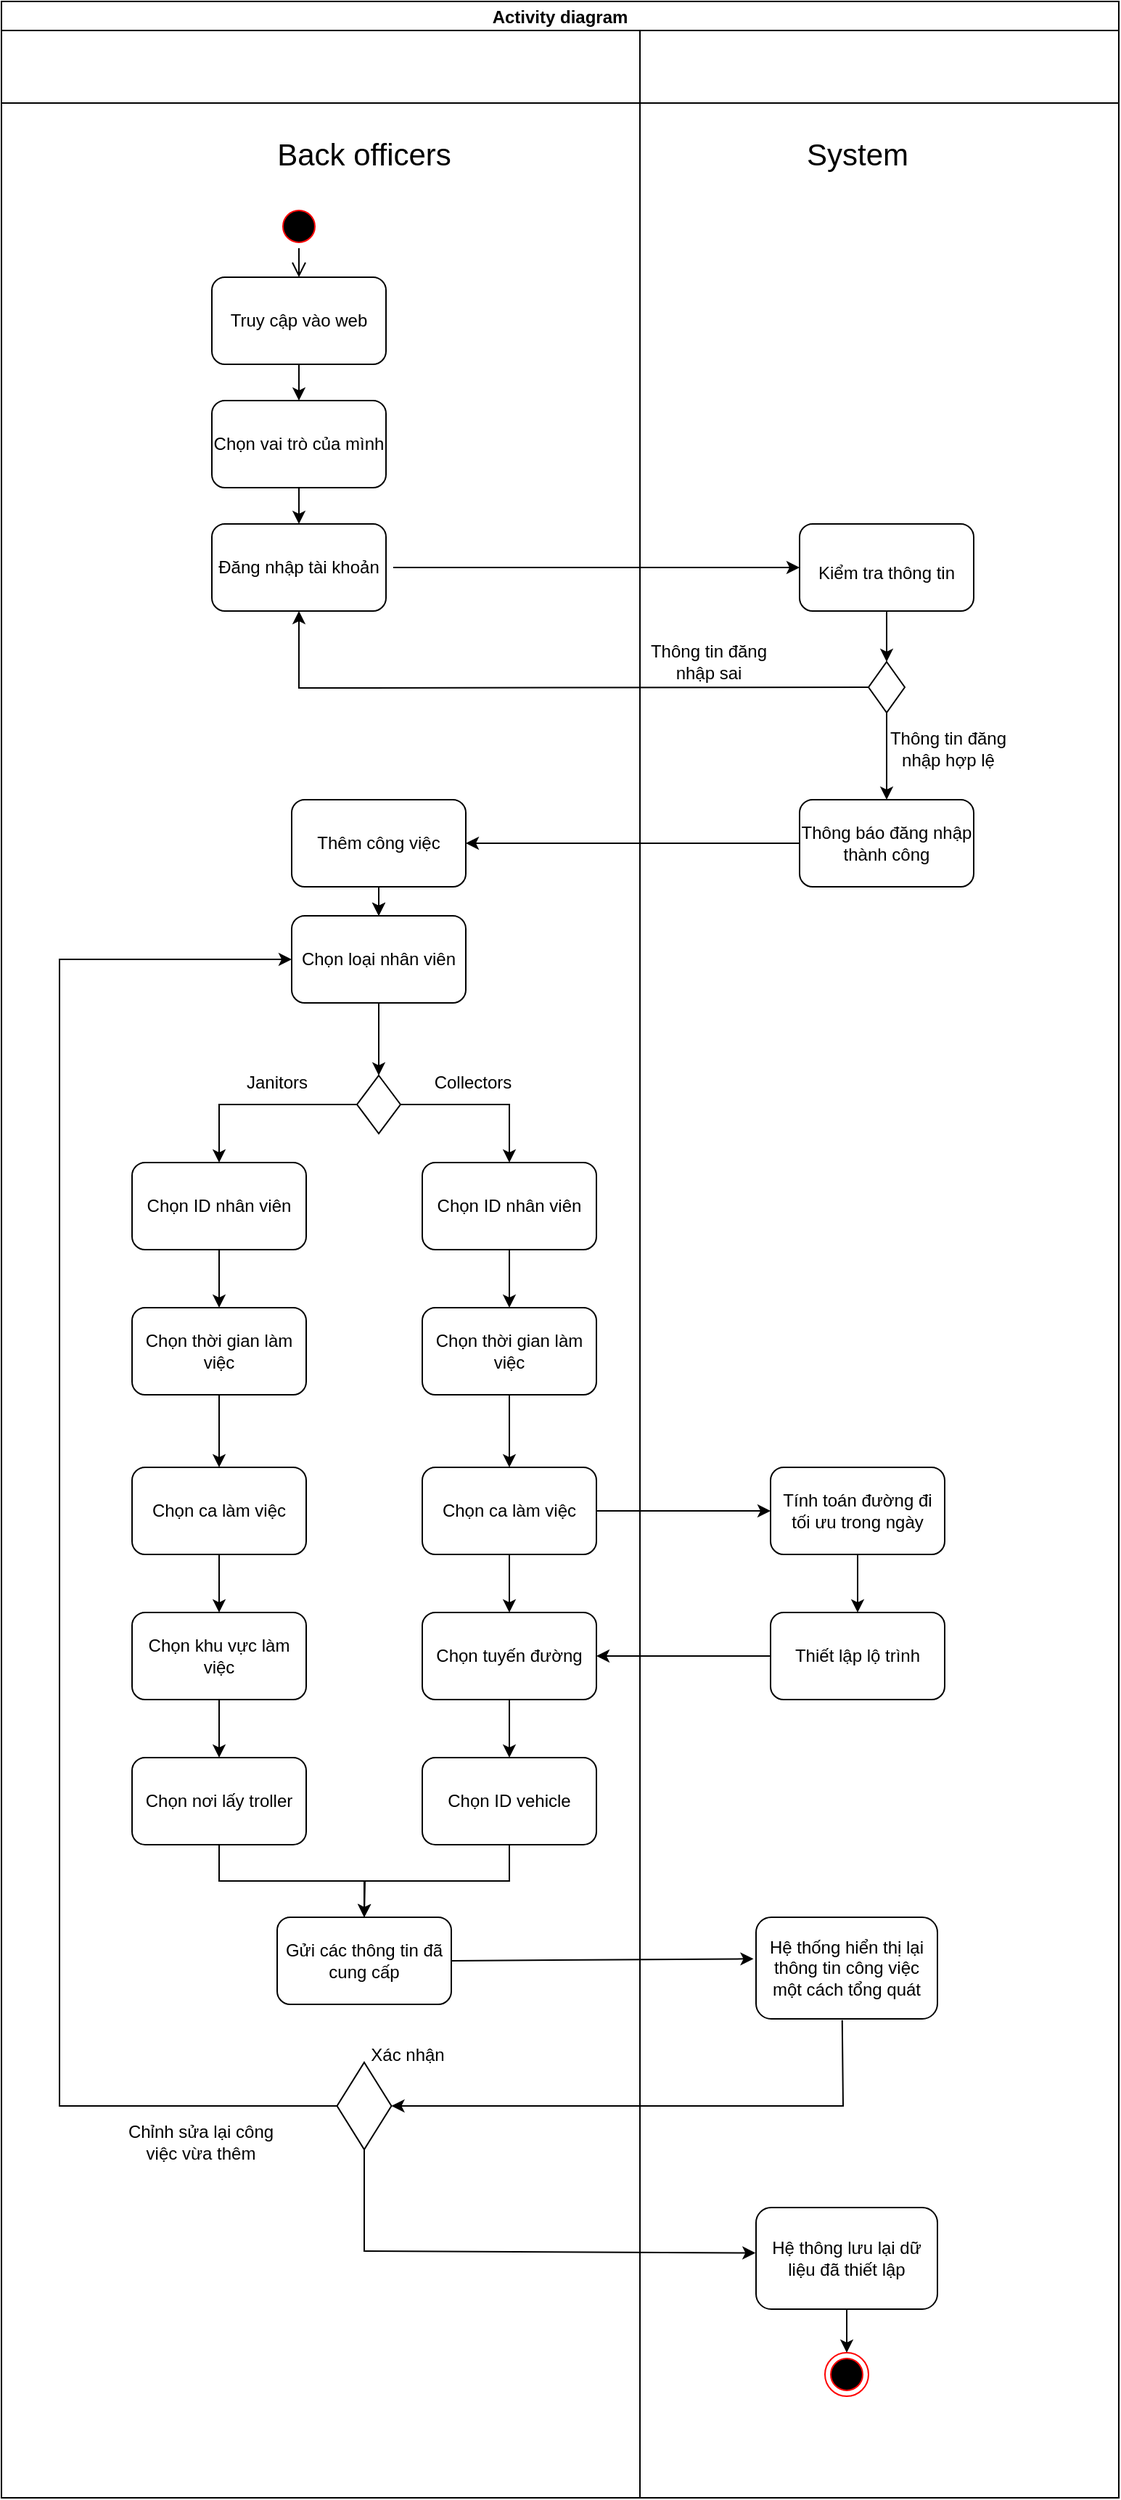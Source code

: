 <mxfile version="21.1.5" type="github">
  <diagram name="Page-1" id="dahouQQ6QH--AWN1vkD8">
    <mxGraphModel dx="1050" dy="1641" grid="1" gridSize="10" guides="1" tooltips="1" connect="1" arrows="1" fold="1" page="1" pageScale="1" pageWidth="850" pageHeight="1100" math="0" shadow="0">
      <root>
        <mxCell id="0" />
        <mxCell id="1" parent="0" />
        <mxCell id="75fJrhYYslqEa0chBy9t-1" value="Activity diagram" style="shape=table;startSize=20;container=1;collapsible=1;childLayout=tableLayout;fixedRows=1;rowLines=0;fontStyle=1;align=center;resizeLast=1;movable=0;resizable=0;rotatable=0;deletable=0;editable=0;locked=1;connectable=0;" parent="1" vertex="1">
          <mxGeometry x="150" y="-430" width="770" height="1720" as="geometry" />
        </mxCell>
        <mxCell id="75fJrhYYslqEa0chBy9t-2" value="" style="shape=tableRow;horizontal=0;startSize=0;swimlaneHead=0;swimlaneBody=0;fillColor=none;collapsible=0;dropTarget=0;points=[[0,0.5],[1,0.5]];portConstraint=eastwest;top=0;left=0;right=0;bottom=0;" parent="75fJrhYYslqEa0chBy9t-1" vertex="1">
          <mxGeometry y="20" width="770" height="30" as="geometry" />
        </mxCell>
        <mxCell id="75fJrhYYslqEa0chBy9t-3" value="" style="shape=partialRectangle;connectable=0;fillColor=none;top=0;left=0;bottom=0;right=0;fontStyle=1;overflow=hidden;" parent="75fJrhYYslqEa0chBy9t-2" vertex="1">
          <mxGeometry width="440" height="30" as="geometry">
            <mxRectangle width="440" height="30" as="alternateBounds" />
          </mxGeometry>
        </mxCell>
        <mxCell id="75fJrhYYslqEa0chBy9t-4" value="" style="shape=partialRectangle;connectable=0;fillColor=none;top=0;left=0;bottom=0;right=0;align=left;spacingLeft=6;fontStyle=5;overflow=hidden;" parent="75fJrhYYslqEa0chBy9t-2" vertex="1">
          <mxGeometry x="440" width="330" height="30" as="geometry">
            <mxRectangle width="330" height="30" as="alternateBounds" />
          </mxGeometry>
        </mxCell>
        <mxCell id="75fJrhYYslqEa0chBy9t-5" value="" style="shape=tableRow;horizontal=0;startSize=0;swimlaneHead=0;swimlaneBody=0;fillColor=none;collapsible=0;dropTarget=0;points=[[0,0.5],[1,0.5]];portConstraint=eastwest;top=0;left=0;right=0;bottom=1;" parent="75fJrhYYslqEa0chBy9t-1" vertex="1">
          <mxGeometry y="50" width="770" height="20" as="geometry" />
        </mxCell>
        <mxCell id="75fJrhYYslqEa0chBy9t-6" value="" style="shape=partialRectangle;connectable=0;fillColor=none;top=0;left=0;bottom=0;right=0;fontStyle=1;overflow=hidden;" parent="75fJrhYYslqEa0chBy9t-5" vertex="1">
          <mxGeometry width="440" height="20" as="geometry">
            <mxRectangle width="440" height="20" as="alternateBounds" />
          </mxGeometry>
        </mxCell>
        <mxCell id="75fJrhYYslqEa0chBy9t-7" value="" style="shape=partialRectangle;connectable=0;fillColor=none;top=0;left=0;bottom=0;right=0;align=left;spacingLeft=6;fontStyle=5;overflow=hidden;" parent="75fJrhYYslqEa0chBy9t-5" vertex="1">
          <mxGeometry x="440" width="330" height="20" as="geometry">
            <mxRectangle width="330" height="20" as="alternateBounds" />
          </mxGeometry>
        </mxCell>
        <mxCell id="75fJrhYYslqEa0chBy9t-8" value="" style="shape=tableRow;horizontal=0;startSize=0;swimlaneHead=0;swimlaneBody=0;fillColor=none;collapsible=0;dropTarget=0;points=[[0,0.5],[1,0.5]];portConstraint=eastwest;top=0;left=0;right=0;bottom=0;" parent="75fJrhYYslqEa0chBy9t-1" vertex="1">
          <mxGeometry y="70" width="770" height="1650" as="geometry" />
        </mxCell>
        <mxCell id="75fJrhYYslqEa0chBy9t-9" value="" style="shape=partialRectangle;connectable=0;fillColor=none;top=0;left=0;bottom=0;right=0;editable=0;overflow=hidden;movable=0;resizable=0;rotatable=0;deletable=0;locked=1;" parent="75fJrhYYslqEa0chBy9t-8" vertex="1">
          <mxGeometry width="440" height="1650" as="geometry">
            <mxRectangle width="440" height="1650" as="alternateBounds" />
          </mxGeometry>
        </mxCell>
        <mxCell id="75fJrhYYslqEa0chBy9t-10" value="" style="shape=partialRectangle;connectable=0;fillColor=none;top=0;left=0;bottom=0;right=0;align=left;spacingLeft=6;overflow=hidden;movable=0;resizable=0;rotatable=0;deletable=0;editable=0;locked=1;" parent="75fJrhYYslqEa0chBy9t-8" vertex="1">
          <mxGeometry x="440" width="330" height="1650" as="geometry">
            <mxRectangle width="330" height="1650" as="alternateBounds" />
          </mxGeometry>
        </mxCell>
        <mxCell id="75fJrhYYslqEa0chBy9t-11" value="Đăng nhập tài khoản" style="rounded=1;whiteSpace=wrap;html=1;fillColor=#FFFFFF;" parent="1" vertex="1">
          <mxGeometry x="295" y="-70" width="120" height="60" as="geometry" />
        </mxCell>
        <mxCell id="75fJrhYYslqEa0chBy9t-12" value="" style="ellipse;html=1;shape=endState;fillColor=#000000;strokeColor=#ff0000;" parent="1" vertex="1">
          <mxGeometry x="717.5" y="1190" width="30" height="30" as="geometry" />
        </mxCell>
        <mxCell id="75fJrhYYslqEa0chBy9t-13" value="" style="rhombus;whiteSpace=wrap;html=1;" parent="1" vertex="1">
          <mxGeometry x="747.5" y="25" width="25" height="35" as="geometry" />
        </mxCell>
        <mxCell id="75fJrhYYslqEa0chBy9t-14" value="&lt;font style=&quot;font-size: 12px;&quot;&gt;Kiểm tra thông tin&lt;/font&gt;" style="rounded=1;whiteSpace=wrap;html=1;fontSize=21;fillColor=#FFFFFF;" parent="1" vertex="1">
          <mxGeometry x="700" y="-70" width="120" height="60" as="geometry" />
        </mxCell>
        <mxCell id="75fJrhYYslqEa0chBy9t-15" value="&lt;font style=&quot;font-size: 21px;&quot;&gt;&lt;font style=&quot;font-size: 21px;&quot;&gt;Back officers&lt;/font&gt;&lt;/font&gt;" style="text;html=1;strokeColor=none;fillColor=none;align=center;verticalAlign=middle;whiteSpace=wrap;rounded=0;fontSize=21;" parent="1" vertex="1">
          <mxGeometry x="295" y="-340" width="210" height="30" as="geometry" />
        </mxCell>
        <mxCell id="75fJrhYYslqEa0chBy9t-16" value="" style="ellipse;html=1;shape=startState;fillColor=#000000;strokeColor=#ff0000;fontSize=21;" parent="1" vertex="1">
          <mxGeometry x="340" y="-290" width="30" height="30" as="geometry" />
        </mxCell>
        <mxCell id="75fJrhYYslqEa0chBy9t-17" value="" style="edgeStyle=orthogonalEdgeStyle;html=1;verticalAlign=bottom;endArrow=open;endSize=8;strokeColor=#000000;rounded=0;fontSize=21;entryX=0.5;entryY=0;entryDx=0;entryDy=0;exitX=0.5;exitY=1;exitDx=0;exitDy=0;" parent="1" source="75fJrhYYslqEa0chBy9t-16" target="75fJrhYYslqEa0chBy9t-19" edge="1">
          <mxGeometry relative="1" as="geometry">
            <mxPoint x="355" y="-150" as="targetPoint" />
            <Array as="points" />
          </mxGeometry>
        </mxCell>
        <mxCell id="75fJrhYYslqEa0chBy9t-18" value="" style="endArrow=classic;html=1;rounded=0;entryX=0;entryY=0.5;entryDx=0;entryDy=0;" parent="1" target="75fJrhYYslqEa0chBy9t-14" edge="1">
          <mxGeometry width="50" height="50" relative="1" as="geometry">
            <mxPoint x="420" y="-40" as="sourcePoint" />
            <mxPoint x="470" y="-100" as="targetPoint" />
          </mxGeometry>
        </mxCell>
        <mxCell id="75fJrhYYslqEa0chBy9t-19" value="Truy cập vào web" style="rounded=1;whiteSpace=wrap;html=1;fillColor=#FFFFFF;" parent="1" vertex="1">
          <mxGeometry x="295" y="-240" width="120" height="60" as="geometry" />
        </mxCell>
        <mxCell id="75fJrhYYslqEa0chBy9t-20" value="System" style="text;html=1;strokeColor=none;fillColor=none;align=center;verticalAlign=middle;whiteSpace=wrap;rounded=0;fontSize=21;" parent="1" vertex="1">
          <mxGeometry x="620" y="-380" width="240" height="110" as="geometry" />
        </mxCell>
        <mxCell id="75fJrhYYslqEa0chBy9t-21" value="Thông báo đăng nhập thành công" style="rounded=1;whiteSpace=wrap;html=1;fontSize=12;fillColor=#FFFFFF;" parent="1" vertex="1">
          <mxGeometry x="700" y="120" width="120" height="60" as="geometry" />
        </mxCell>
        <mxCell id="75fJrhYYslqEa0chBy9t-22" value="Thêm công việc" style="rounded=1;whiteSpace=wrap;html=1;fontSize=12;fillColor=#FFFFFF;" parent="1" vertex="1">
          <mxGeometry x="350" y="120" width="120" height="60" as="geometry" />
        </mxCell>
        <mxCell id="75fJrhYYslqEa0chBy9t-23" style="edgeStyle=orthogonalEdgeStyle;rounded=0;orthogonalLoop=1;jettySize=auto;html=1;exitX=0.5;exitY=1;exitDx=0;exitDy=0;entryX=0.5;entryY=0;entryDx=0;entryDy=0;" parent="1" source="75fJrhYYslqEa0chBy9t-24" target="75fJrhYYslqEa0chBy9t-61" edge="1">
          <mxGeometry relative="1" as="geometry" />
        </mxCell>
        <mxCell id="75fJrhYYslqEa0chBy9t-24" value="Chọn ID nhân viên&lt;br&gt;" style="rounded=1;whiteSpace=wrap;html=1;fontSize=12;fillColor=#FFFFFF;" parent="1" vertex="1">
          <mxGeometry x="240" y="370" width="120" height="60" as="geometry" />
        </mxCell>
        <mxCell id="75fJrhYYslqEa0chBy9t-25" value="Chọn vai trò của mình" style="rounded=1;whiteSpace=wrap;html=1;fontSize=12;fillColor=#FFFFFF;" parent="1" vertex="1">
          <mxGeometry x="295" y="-155" width="120" height="60" as="geometry" />
        </mxCell>
        <mxCell id="75fJrhYYslqEa0chBy9t-26" style="edgeStyle=orthogonalEdgeStyle;rounded=0;orthogonalLoop=1;jettySize=auto;html=1;exitX=0.5;exitY=1;exitDx=0;exitDy=0;entryX=0.5;entryY=0;entryDx=0;entryDy=0;" parent="1" source="75fJrhYYslqEa0chBy9t-27" target="75fJrhYYslqEa0chBy9t-69" edge="1">
          <mxGeometry relative="1" as="geometry" />
        </mxCell>
        <mxCell id="75fJrhYYslqEa0chBy9t-27" value="Chọn ID nhân viên" style="rounded=1;whiteSpace=wrap;html=1;fontSize=12;fillColor=#FFFFFF;" parent="1" vertex="1">
          <mxGeometry x="440" y="370" width="120" height="60" as="geometry" />
        </mxCell>
        <mxCell id="75fJrhYYslqEa0chBy9t-28" style="edgeStyle=orthogonalEdgeStyle;rounded=0;orthogonalLoop=1;jettySize=auto;html=1;exitX=0;exitY=0.5;exitDx=0;exitDy=0;entryX=1;entryY=0.5;entryDx=0;entryDy=0;" parent="1" source="75fJrhYYslqEa0chBy9t-29" target="75fJrhYYslqEa0chBy9t-65" edge="1">
          <mxGeometry relative="1" as="geometry" />
        </mxCell>
        <mxCell id="75fJrhYYslqEa0chBy9t-29" value="Thiết lập lộ trình" style="rounded=1;whiteSpace=wrap;html=1;" parent="1" vertex="1">
          <mxGeometry x="680" y="680" width="120" height="60" as="geometry" />
        </mxCell>
        <mxCell id="75fJrhYYslqEa0chBy9t-30" value="Tính toán đường đi tối ưu trong ngày" style="rounded=1;whiteSpace=wrap;html=1;fontSize=12;fillColor=#FFFFFF;" parent="1" vertex="1">
          <mxGeometry x="680" y="580" width="120" height="60" as="geometry" />
        </mxCell>
        <mxCell id="75fJrhYYslqEa0chBy9t-31" value="" style="endArrow=classic;html=1;rounded=0;exitX=0.5;exitY=1;exitDx=0;exitDy=0;entryX=0.5;entryY=0;entryDx=0;entryDy=0;" parent="1" source="75fJrhYYslqEa0chBy9t-13" target="75fJrhYYslqEa0chBy9t-21" edge="1">
          <mxGeometry width="50" height="50" relative="1" as="geometry">
            <mxPoint x="660" y="130" as="sourcePoint" />
            <mxPoint x="710" y="80" as="targetPoint" />
          </mxGeometry>
        </mxCell>
        <mxCell id="75fJrhYYslqEa0chBy9t-32" value="" style="endArrow=classic;html=1;rounded=0;exitX=0.5;exitY=1;exitDx=0;exitDy=0;entryX=0.5;entryY=0;entryDx=0;entryDy=0;" parent="1" source="75fJrhYYslqEa0chBy9t-14" target="75fJrhYYslqEa0chBy9t-13" edge="1">
          <mxGeometry width="50" height="50" relative="1" as="geometry">
            <mxPoint x="810" y="90" as="sourcePoint" />
            <mxPoint x="860" y="40" as="targetPoint" />
          </mxGeometry>
        </mxCell>
        <mxCell id="75fJrhYYslqEa0chBy9t-33" value="" style="endArrow=classic;html=1;rounded=0;exitX=0;exitY=0.5;exitDx=0;exitDy=0;entryX=0.5;entryY=1;entryDx=0;entryDy=0;" parent="1" source="75fJrhYYslqEa0chBy9t-13" target="75fJrhYYslqEa0chBy9t-11" edge="1">
          <mxGeometry width="50" height="50" relative="1" as="geometry">
            <mxPoint x="460" y="60" as="sourcePoint" />
            <mxPoint x="510" y="10" as="targetPoint" />
            <Array as="points">
              <mxPoint x="355" y="43" />
            </Array>
          </mxGeometry>
        </mxCell>
        <mxCell id="75fJrhYYslqEa0chBy9t-34" value="Thông tin đăng nhập sai" style="text;html=1;strokeColor=none;fillColor=none;align=center;verticalAlign=middle;whiteSpace=wrap;rounded=0;" parent="1" vertex="1">
          <mxGeometry x="590" y="10" width="95" height="30" as="geometry" />
        </mxCell>
        <mxCell id="75fJrhYYslqEa0chBy9t-35" value="" style="endArrow=classic;html=1;rounded=0;fontSize=12;exitX=0.5;exitY=1;exitDx=0;exitDy=0;entryX=0.5;entryY=0;entryDx=0;entryDy=0;" parent="1" source="75fJrhYYslqEa0chBy9t-19" target="75fJrhYYslqEa0chBy9t-25" edge="1">
          <mxGeometry width="50" height="50" relative="1" as="geometry">
            <mxPoint x="520" y="-40" as="sourcePoint" />
            <mxPoint x="570" y="-90" as="targetPoint" />
          </mxGeometry>
        </mxCell>
        <mxCell id="75fJrhYYslqEa0chBy9t-36" value="" style="endArrow=classic;html=1;rounded=0;strokeColor=#000000;fontSize=21;fontColor=#000000;exitX=0.5;exitY=1;exitDx=0;exitDy=0;entryX=0.5;entryY=0;entryDx=0;entryDy=0;" parent="1" source="75fJrhYYslqEa0chBy9t-25" target="75fJrhYYslqEa0chBy9t-11" edge="1">
          <mxGeometry width="50" height="50" relative="1" as="geometry">
            <mxPoint x="430" y="-90" as="sourcePoint" />
            <mxPoint x="480" y="-140" as="targetPoint" />
          </mxGeometry>
        </mxCell>
        <mxCell id="75fJrhYYslqEa0chBy9t-37" value="Thông tin đăng nhập hợp lệ" style="text;html=1;strokeColor=none;fillColor=none;align=center;verticalAlign=middle;whiteSpace=wrap;rounded=0;" parent="1" vertex="1">
          <mxGeometry x="755" y="70" width="95" height="30" as="geometry" />
        </mxCell>
        <mxCell id="75fJrhYYslqEa0chBy9t-38" value="" style="endArrow=classic;html=1;rounded=0;fontSize=12;entryX=1;entryY=0.5;entryDx=0;entryDy=0;exitX=0;exitY=0.5;exitDx=0;exitDy=0;" parent="1" source="75fJrhYYslqEa0chBy9t-21" target="75fJrhYYslqEa0chBy9t-22" edge="1">
          <mxGeometry width="50" height="50" relative="1" as="geometry">
            <mxPoint x="520" y="360" as="sourcePoint" />
            <mxPoint x="570" y="310" as="targetPoint" />
          </mxGeometry>
        </mxCell>
        <mxCell id="75fJrhYYslqEa0chBy9t-39" value="" style="endArrow=classic;html=1;rounded=0;fontSize=12;exitX=0.5;exitY=1;exitDx=0;exitDy=0;entryX=0.5;entryY=0;entryDx=0;entryDy=0;" parent="1" source="75fJrhYYslqEa0chBy9t-22" target="75fJrhYYslqEa0chBy9t-40" edge="1">
          <mxGeometry width="50" height="50" relative="1" as="geometry">
            <mxPoint x="520" y="360" as="sourcePoint" />
            <mxPoint x="400.177" y="230.177" as="targetPoint" />
          </mxGeometry>
        </mxCell>
        <mxCell id="75fJrhYYslqEa0chBy9t-40" value="Chọn loại nhân viên" style="rounded=1;whiteSpace=wrap;html=1;fontSize=12;fillColor=#FFFFFF;" parent="1" vertex="1">
          <mxGeometry x="350" y="200" width="120" height="60" as="geometry" />
        </mxCell>
        <mxCell id="75fJrhYYslqEa0chBy9t-41" value="" style="rhombus;whiteSpace=wrap;html=1;fontSize=12;fillColor=#FFFFFF;" parent="1" vertex="1">
          <mxGeometry x="395" y="310" width="30" height="40" as="geometry" />
        </mxCell>
        <mxCell id="75fJrhYYslqEa0chBy9t-42" value="" style="endArrow=classic;html=1;rounded=0;fontSize=12;entryX=0.5;entryY=0;entryDx=0;entryDy=0;exitX=0;exitY=0.5;exitDx=0;exitDy=0;" parent="1" source="75fJrhYYslqEa0chBy9t-41" target="75fJrhYYslqEa0chBy9t-24" edge="1">
          <mxGeometry width="50" height="50" relative="1" as="geometry">
            <mxPoint x="530" y="440" as="sourcePoint" />
            <mxPoint x="580" y="390" as="targetPoint" />
            <Array as="points">
              <mxPoint x="300" y="330" />
            </Array>
          </mxGeometry>
        </mxCell>
        <mxCell id="75fJrhYYslqEa0chBy9t-43" value="" style="endArrow=classic;html=1;rounded=0;fontSize=12;exitX=1;exitY=0.5;exitDx=0;exitDy=0;entryX=0.5;entryY=0;entryDx=0;entryDy=0;" parent="1" source="75fJrhYYslqEa0chBy9t-41" target="75fJrhYYslqEa0chBy9t-27" edge="1">
          <mxGeometry width="50" height="50" relative="1" as="geometry">
            <mxPoint x="530" y="440" as="sourcePoint" />
            <mxPoint x="580" y="390" as="targetPoint" />
            <Array as="points">
              <mxPoint x="500" y="330" />
            </Array>
          </mxGeometry>
        </mxCell>
        <mxCell id="75fJrhYYslqEa0chBy9t-44" value="Janitors" style="text;html=1;strokeColor=none;fillColor=none;align=center;verticalAlign=middle;whiteSpace=wrap;rounded=0;fontSize=12;" parent="1" vertex="1">
          <mxGeometry x="310" y="300" width="60" height="30" as="geometry" />
        </mxCell>
        <mxCell id="75fJrhYYslqEa0chBy9t-45" value="Collectors" style="text;html=1;strokeColor=none;fillColor=none;align=center;verticalAlign=middle;whiteSpace=wrap;rounded=0;fontSize=12;" parent="1" vertex="1">
          <mxGeometry x="445" y="300" width="60" height="30" as="geometry" />
        </mxCell>
        <mxCell id="75fJrhYYslqEa0chBy9t-46" value="" style="endArrow=classic;html=1;rounded=0;fontSize=12;exitX=0.5;exitY=1;exitDx=0;exitDy=0;entryX=0.5;entryY=0;entryDx=0;entryDy=0;" parent="1" source="75fJrhYYslqEa0chBy9t-40" target="75fJrhYYslqEa0chBy9t-41" edge="1">
          <mxGeometry width="50" height="50" relative="1" as="geometry">
            <mxPoint x="590" y="470" as="sourcePoint" />
            <mxPoint x="640" y="420" as="targetPoint" />
          </mxGeometry>
        </mxCell>
        <mxCell id="75fJrhYYslqEa0chBy9t-47" value="" style="endArrow=classic;html=1;rounded=0;fontSize=12;exitX=0.5;exitY=1;exitDx=0;exitDy=0;entryX=0.5;entryY=0;entryDx=0;entryDy=0;" parent="1" source="75fJrhYYslqEa0chBy9t-30" target="75fJrhYYslqEa0chBy9t-29" edge="1">
          <mxGeometry width="50" height="50" relative="1" as="geometry">
            <mxPoint x="570" y="510" as="sourcePoint" />
            <mxPoint x="620" y="460" as="targetPoint" />
          </mxGeometry>
        </mxCell>
        <mxCell id="75fJrhYYslqEa0chBy9t-48" value="Gửi các thông tin đã cung cấp" style="rounded=1;whiteSpace=wrap;html=1;fontSize=12;fillColor=#FFFFFF;" parent="1" vertex="1">
          <mxGeometry x="340" y="890" width="120" height="60" as="geometry" />
        </mxCell>
        <mxCell id="75fJrhYYslqEa0chBy9t-49" value="" style="endArrow=classic;html=1;rounded=0;strokeColor=#000000;strokeWidth=1;fontSize=21;fontColor=#000000;exitX=0.5;exitY=1;exitDx=0;exitDy=0;entryX=0.5;entryY=0;entryDx=0;entryDy=0;" parent="1" source="75fJrhYYslqEa0chBy9t-22" target="75fJrhYYslqEa0chBy9t-40" edge="1">
          <mxGeometry width="50" height="50" relative="1" as="geometry">
            <mxPoint x="430" y="330" as="sourcePoint" />
            <mxPoint x="480" y="280" as="targetPoint" />
          </mxGeometry>
        </mxCell>
        <mxCell id="75fJrhYYslqEa0chBy9t-50" value="Hệ thống hiển thị lại thông tin công việc một cách tổng quát" style="rounded=1;whiteSpace=wrap;html=1;fontSize=12;fillColor=#FFFFFF;" parent="1" vertex="1">
          <mxGeometry x="670" y="890" width="125" height="70" as="geometry" />
        </mxCell>
        <mxCell id="75fJrhYYslqEa0chBy9t-51" value="" style="endArrow=classic;html=1;rounded=0;fontSize=12;exitX=1;exitY=0.5;exitDx=0;exitDy=0;entryX=-0.014;entryY=0.409;entryDx=0;entryDy=0;entryPerimeter=0;" parent="1" source="75fJrhYYslqEa0chBy9t-48" target="75fJrhYYslqEa0chBy9t-50" edge="1">
          <mxGeometry width="50" height="50" relative="1" as="geometry">
            <mxPoint x="610" y="670" as="sourcePoint" />
            <mxPoint x="660" y="620" as="targetPoint" />
          </mxGeometry>
        </mxCell>
        <mxCell id="75fJrhYYslqEa0chBy9t-52" value="" style="rhombus;whiteSpace=wrap;html=1;fontSize=12;fillColor=#FFFFFF;" parent="1" vertex="1">
          <mxGeometry x="381.25" y="990" width="37.5" height="60" as="geometry" />
        </mxCell>
        <mxCell id="75fJrhYYslqEa0chBy9t-53" value="Xác nhận" style="text;html=1;strokeColor=none;fillColor=none;align=center;verticalAlign=middle;whiteSpace=wrap;rounded=0;fontSize=12;" parent="1" vertex="1">
          <mxGeometry x="400" y="970" width="60" height="30" as="geometry" />
        </mxCell>
        <mxCell id="75fJrhYYslqEa0chBy9t-54" value="" style="endArrow=classic;html=1;rounded=0;fontSize=12;exitX=0.475;exitY=1.012;exitDx=0;exitDy=0;entryX=1;entryY=0.5;entryDx=0;entryDy=0;exitPerimeter=0;" parent="1" source="75fJrhYYslqEa0chBy9t-50" target="75fJrhYYslqEa0chBy9t-52" edge="1">
          <mxGeometry width="50" height="50" relative="1" as="geometry">
            <mxPoint x="570" y="690" as="sourcePoint" />
            <mxPoint x="620" y="640" as="targetPoint" />
            <Array as="points">
              <mxPoint x="730" y="1020" />
            </Array>
          </mxGeometry>
        </mxCell>
        <mxCell id="75fJrhYYslqEa0chBy9t-55" value="" style="endArrow=classic;html=1;rounded=0;fontSize=12;exitX=0;exitY=0.5;exitDx=0;exitDy=0;entryX=0;entryY=0.5;entryDx=0;entryDy=0;" parent="1" source="75fJrhYYslqEa0chBy9t-52" target="75fJrhYYslqEa0chBy9t-40" edge="1">
          <mxGeometry width="50" height="50" relative="1" as="geometry">
            <mxPoint x="570" y="890" as="sourcePoint" />
            <mxPoint x="620" y="840" as="targetPoint" />
            <Array as="points">
              <mxPoint x="190" y="1020" />
              <mxPoint x="190" y="230" />
            </Array>
          </mxGeometry>
        </mxCell>
        <mxCell id="75fJrhYYslqEa0chBy9t-56" value="Chỉnh sửa lại công việc vừa thêm" style="text;html=1;strokeColor=none;fillColor=none;align=center;verticalAlign=middle;whiteSpace=wrap;rounded=0;fontSize=12;" parent="1" vertex="1">
          <mxGeometry x="225" y="1030" width="125" height="30" as="geometry" />
        </mxCell>
        <mxCell id="75fJrhYYslqEa0chBy9t-57" value="Hệ thông lưu lại dữ liệu đã thiết lập" style="rounded=1;whiteSpace=wrap;html=1;fontSize=12;fillColor=#FFFFFF;" parent="1" vertex="1">
          <mxGeometry x="670" y="1090" width="125" height="70" as="geometry" />
        </mxCell>
        <mxCell id="75fJrhYYslqEa0chBy9t-58" value="" style="endArrow=classic;html=1;rounded=0;fontSize=12;exitX=0.5;exitY=1;exitDx=0;exitDy=0;entryX=-0.003;entryY=0.447;entryDx=0;entryDy=0;entryPerimeter=0;" parent="1" source="75fJrhYYslqEa0chBy9t-52" target="75fJrhYYslqEa0chBy9t-57" edge="1">
          <mxGeometry width="50" height="50" relative="1" as="geometry">
            <mxPoint x="570" y="660" as="sourcePoint" />
            <mxPoint x="620" y="610" as="targetPoint" />
            <Array as="points">
              <mxPoint x="400" y="1120" />
            </Array>
          </mxGeometry>
        </mxCell>
        <mxCell id="75fJrhYYslqEa0chBy9t-59" value="" style="endArrow=classic;html=1;rounded=0;fontSize=12;entryX=0.5;entryY=0;entryDx=0;entryDy=0;exitX=0.5;exitY=1;exitDx=0;exitDy=0;" parent="1" source="75fJrhYYslqEa0chBy9t-57" target="75fJrhYYslqEa0chBy9t-12" edge="1">
          <mxGeometry width="50" height="50" relative="1" as="geometry">
            <mxPoint x="570" y="860" as="sourcePoint" />
            <mxPoint x="620" y="810" as="targetPoint" />
          </mxGeometry>
        </mxCell>
        <mxCell id="75fJrhYYslqEa0chBy9t-60" style="edgeStyle=orthogonalEdgeStyle;rounded=0;orthogonalLoop=1;jettySize=auto;html=1;exitX=0.5;exitY=1;exitDx=0;exitDy=0;entryX=0.5;entryY=0;entryDx=0;entryDy=0;" parent="1" source="75fJrhYYslqEa0chBy9t-61" target="75fJrhYYslqEa0chBy9t-63" edge="1">
          <mxGeometry relative="1" as="geometry" />
        </mxCell>
        <mxCell id="75fJrhYYslqEa0chBy9t-61" value="Chọn thời gian làm việc" style="rounded=1;whiteSpace=wrap;html=1;fontSize=12;fillColor=#FFFFFF;" parent="1" vertex="1">
          <mxGeometry x="240" y="470" width="120" height="60" as="geometry" />
        </mxCell>
        <mxCell id="75fJrhYYslqEa0chBy9t-62" style="edgeStyle=orthogonalEdgeStyle;rounded=0;orthogonalLoop=1;jettySize=auto;html=1;exitX=0.5;exitY=1;exitDx=0;exitDy=0;" parent="1" source="75fJrhYYslqEa0chBy9t-63" target="75fJrhYYslqEa0chBy9t-74" edge="1">
          <mxGeometry relative="1" as="geometry" />
        </mxCell>
        <mxCell id="75fJrhYYslqEa0chBy9t-63" value="Chọn ca làm việc" style="rounded=1;whiteSpace=wrap;html=1;fontSize=12;fillColor=#FFFFFF;" parent="1" vertex="1">
          <mxGeometry x="240" y="580" width="120" height="60" as="geometry" />
        </mxCell>
        <mxCell id="75fJrhYYslqEa0chBy9t-64" style="edgeStyle=orthogonalEdgeStyle;rounded=0;orthogonalLoop=1;jettySize=auto;html=1;exitX=0.5;exitY=1;exitDx=0;exitDy=0;entryX=0.5;entryY=0;entryDx=0;entryDy=0;" parent="1" source="75fJrhYYslqEa0chBy9t-65" target="75fJrhYYslqEa0chBy9t-67" edge="1">
          <mxGeometry relative="1" as="geometry" />
        </mxCell>
        <mxCell id="75fJrhYYslqEa0chBy9t-65" value="Chọn tuyến đường" style="rounded=1;whiteSpace=wrap;html=1;fontSize=12;fillColor=#FFFFFF;" parent="1" vertex="1">
          <mxGeometry x="440" y="680" width="120" height="60" as="geometry" />
        </mxCell>
        <mxCell id="75fJrhYYslqEa0chBy9t-66" style="edgeStyle=orthogonalEdgeStyle;rounded=0;orthogonalLoop=1;jettySize=auto;html=1;exitX=0.5;exitY=1;exitDx=0;exitDy=0;" parent="1" source="75fJrhYYslqEa0chBy9t-67" edge="1">
          <mxGeometry relative="1" as="geometry">
            <mxPoint x="400" y="890" as="targetPoint" />
          </mxGeometry>
        </mxCell>
        <mxCell id="75fJrhYYslqEa0chBy9t-67" value="Chọn ID vehicle" style="rounded=1;whiteSpace=wrap;html=1;fontSize=12;fillColor=#FFFFFF;" parent="1" vertex="1">
          <mxGeometry x="440" y="780" width="120" height="60" as="geometry" />
        </mxCell>
        <mxCell id="75fJrhYYslqEa0chBy9t-68" style="edgeStyle=orthogonalEdgeStyle;rounded=0;orthogonalLoop=1;jettySize=auto;html=1;exitX=0.5;exitY=1;exitDx=0;exitDy=0;" parent="1" source="75fJrhYYslqEa0chBy9t-69" target="75fJrhYYslqEa0chBy9t-72" edge="1">
          <mxGeometry relative="1" as="geometry" />
        </mxCell>
        <mxCell id="75fJrhYYslqEa0chBy9t-69" value="Chọn thời gian làm việc" style="rounded=1;whiteSpace=wrap;html=1;fontSize=12;fillColor=#FFFFFF;" parent="1" vertex="1">
          <mxGeometry x="440" y="470" width="120" height="60" as="geometry" />
        </mxCell>
        <mxCell id="75fJrhYYslqEa0chBy9t-70" style="edgeStyle=orthogonalEdgeStyle;rounded=0;orthogonalLoop=1;jettySize=auto;html=1;exitX=1;exitY=0.5;exitDx=0;exitDy=0;entryX=0;entryY=0.5;entryDx=0;entryDy=0;" parent="1" source="75fJrhYYslqEa0chBy9t-72" target="75fJrhYYslqEa0chBy9t-30" edge="1">
          <mxGeometry relative="1" as="geometry" />
        </mxCell>
        <mxCell id="75fJrhYYslqEa0chBy9t-71" style="edgeStyle=orthogonalEdgeStyle;rounded=0;orthogonalLoop=1;jettySize=auto;html=1;exitX=0.5;exitY=1;exitDx=0;exitDy=0;entryX=0.5;entryY=0;entryDx=0;entryDy=0;" parent="1" source="75fJrhYYslqEa0chBy9t-72" target="75fJrhYYslqEa0chBy9t-65" edge="1">
          <mxGeometry relative="1" as="geometry" />
        </mxCell>
        <mxCell id="75fJrhYYslqEa0chBy9t-72" value="Chọn ca làm việc" style="rounded=1;whiteSpace=wrap;html=1;fontSize=12;fillColor=#FFFFFF;" parent="1" vertex="1">
          <mxGeometry x="440" y="580" width="120" height="60" as="geometry" />
        </mxCell>
        <mxCell id="75fJrhYYslqEa0chBy9t-73" style="edgeStyle=orthogonalEdgeStyle;rounded=0;orthogonalLoop=1;jettySize=auto;html=1;exitX=0.5;exitY=1;exitDx=0;exitDy=0;entryX=0.5;entryY=0;entryDx=0;entryDy=0;" parent="1" source="75fJrhYYslqEa0chBy9t-74" target="75fJrhYYslqEa0chBy9t-76" edge="1">
          <mxGeometry relative="1" as="geometry" />
        </mxCell>
        <mxCell id="75fJrhYYslqEa0chBy9t-74" value="Chọn khu vực làm việc" style="rounded=1;whiteSpace=wrap;html=1;fontSize=12;fillColor=#FFFFFF;" parent="1" vertex="1">
          <mxGeometry x="240" y="680" width="120" height="60" as="geometry" />
        </mxCell>
        <mxCell id="75fJrhYYslqEa0chBy9t-75" style="edgeStyle=orthogonalEdgeStyle;rounded=0;orthogonalLoop=1;jettySize=auto;html=1;exitX=0.5;exitY=1;exitDx=0;exitDy=0;" parent="1" source="75fJrhYYslqEa0chBy9t-76" target="75fJrhYYslqEa0chBy9t-48" edge="1">
          <mxGeometry relative="1" as="geometry" />
        </mxCell>
        <mxCell id="75fJrhYYslqEa0chBy9t-76" value="Chọn nơi lấy troller" style="rounded=1;whiteSpace=wrap;html=1;fontSize=12;fillColor=#FFFFFF;" parent="1" vertex="1">
          <mxGeometry x="240" y="780" width="120" height="60" as="geometry" />
        </mxCell>
      </root>
    </mxGraphModel>
  </diagram>
</mxfile>
